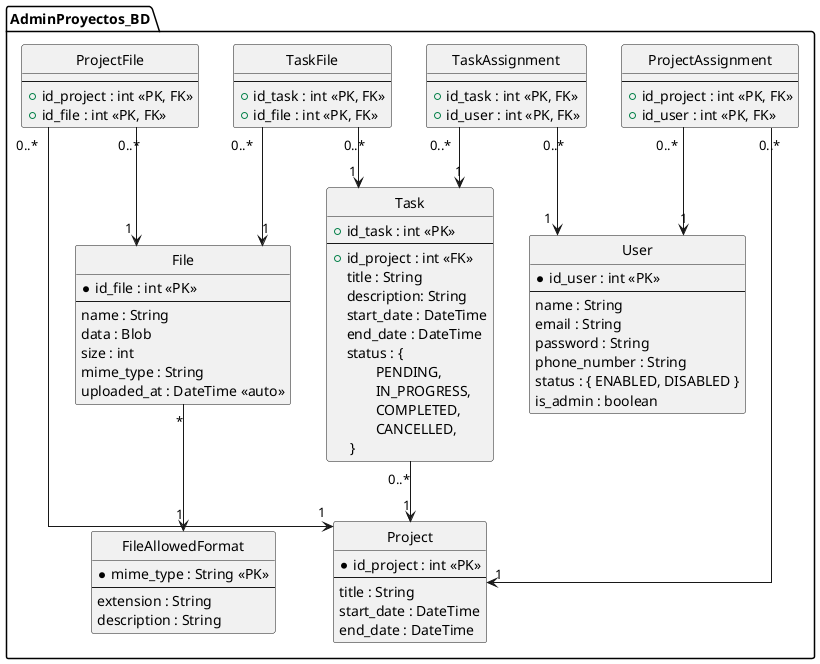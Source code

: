 @startuml
' configuration
hide circle
skinparam linetype ortho

'' TABLES
package "AdminProyectos_BD" {
  class User {
    * id_user : int <<PK>>
    --
    name : String
    email : String
    password : String
    phone_number : String
    status : { ENABLED, DISABLED }
    is_admin : boolean
  }


  class Project {
    * id_project : int <<PK>>
    --
    title : String
    start_date : DateTime
    end_date : DateTime
  }

  class ProjectAssignment {
    --
    + id_project : int <<PK, FK>>
    + id_user : int <<PK, FK>>
    ' role : { OWNER, MEMBER, REVIEWER }
  }


  class Task {
    + id_task : int <<PK>>
    --
    + id_project : int <<FK>>
    title : String
    description: String
    start_date : DateTime
    end_date : DateTime
    status : { \n\tPENDING,\n\tIN_PROGRESS,\n\tCOMPLETED,\n\tCANCELLED,\n }
  }

  class TaskAssignment {
    --
    + id_task : int <<PK, FK>>
    + id_user : int <<PK, FK>>
    ' role : { OWNER, MEMBER }
  }


  class File {
    * id_file : int <<PK>>
    --
    name : String
    data : Blob
    size : int
    mime_type : String
    uploaded_at : DateTime <<auto>>
  }

  class FileAllowedFormat {
    * mime_type : String <<PK>>
    --
    extension : String
    description : String
  }


  class ProjectFile {
    --
    + id_project : int <<PK, FK>>
    + id_file : int <<PK, FK>>
  }

  class TaskFile {
    --
    + id_task : int <<PK, FK>>
    + id_file : int <<PK, FK>>
  }
}

'' RELATIONSHIPS
ProjectAssignment "0..*" --> "1" User
TaskAssignment "0..*" --> "1" User
ProjectAssignment "0..*" --> "1" Project
Task "0..*" --> "1" Project
ProjectFile "0..*" --> "1" Project
TaskAssignment "0..*" --> "1" Task
TaskFile "0..*" --> "1" Task
ProjectFile "0..*" --> "1" File
TaskFile "0..*" --> "1" File
File "*" --> "1" FileAllowedFormat

@enduml
